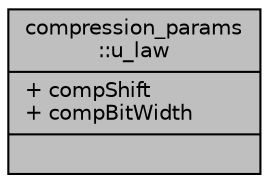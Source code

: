 digraph "compression_params::u_law"
{
 // LATEX_PDF_SIZE
  edge [fontname="Helvetica",fontsize="10",labelfontname="Helvetica",labelfontsize="10"];
  node [fontname="Helvetica",fontsize="10",shape=record];
  Node1 [label="{compression_params\l::u_law\n|+ compShift\l+ compBitWidth\l|}",height=0.2,width=0.4,color="black", fillcolor="grey75", style="filled", fontcolor="black",tooltip=" "];
}
